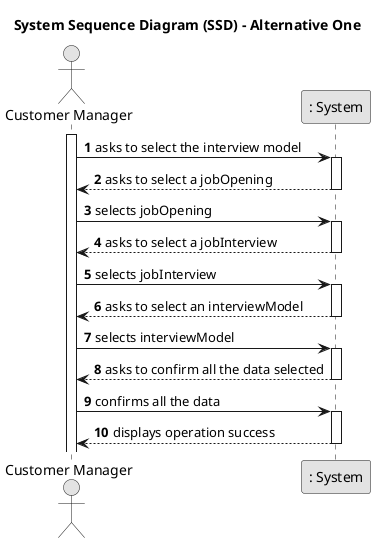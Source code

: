 @startuml
skinparam monochrome true
skinparam packageStyle rectangle
skinparam shadowing false

title System Sequence Diagram (SSD) - Alternative One

autonumber

actor "Customer Manager" as CM
participant ": System" as System

activate CM    

    CM -> System : asks to select the interview model
    activate System

       System --> CM : asks to select a jobOpening
    deactivate System

    CM -> System : selects jobOpening
    activate System

        System --> CM : asks to select a jobInterview
    deactivate System

    CM -> System : selects jobInterview
    activate System

        System --> CM : asks to select an interviewModel
    deactivate System

    CM -> System : selects interviewModel
    activate System

        System --> CM : asks to confirm all the data selected
    deactivate System

    CM -> System : confirms all the data
    activate System

        System --> CM : displays operation success
        deactivate System

@enduml